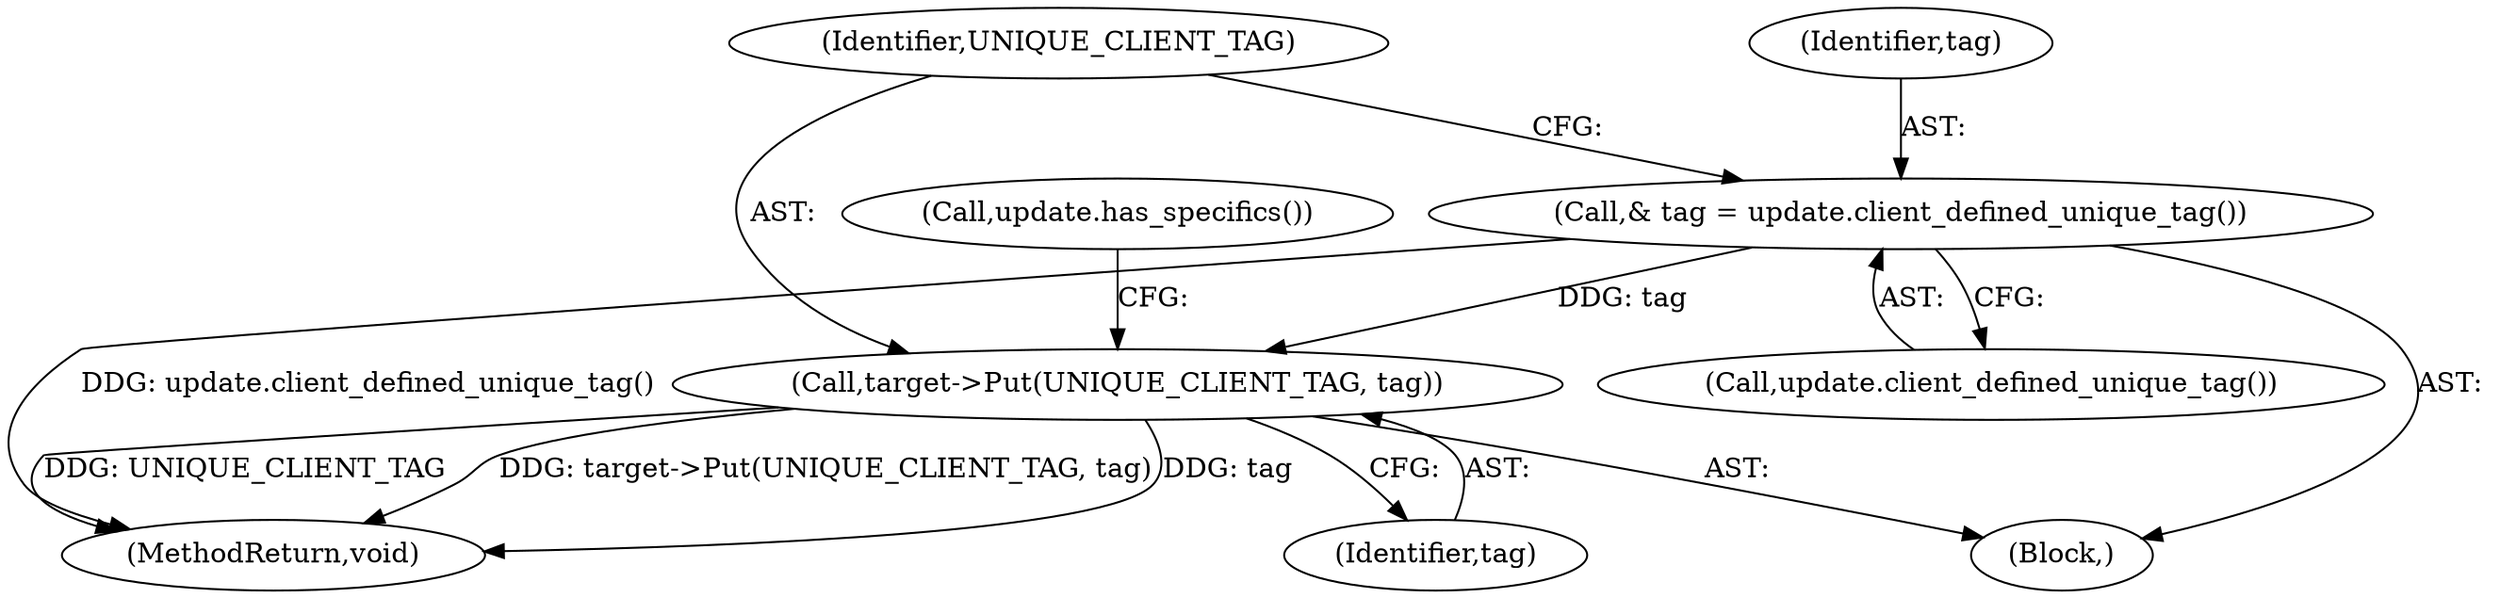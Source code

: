 digraph "0_Chrome_19190765882e272a6a2162c89acdb29110f7e3cf_6@API" {
"1000179" [label="(Call,& tag = update.client_defined_unique_tag())"];
"1000182" [label="(Call,target->Put(UNIQUE_CLIENT_TAG, tag))"];
"1000180" [label="(Identifier,tag)"];
"1000181" [label="(Call,update.client_defined_unique_tag())"];
"1000179" [label="(Call,& tag = update.client_defined_unique_tag())"];
"1000186" [label="(Call,update.has_specifics())"];
"1000177" [label="(Block,)"];
"1000227" [label="(MethodReturn,void)"];
"1000184" [label="(Identifier,tag)"];
"1000183" [label="(Identifier,UNIQUE_CLIENT_TAG)"];
"1000182" [label="(Call,target->Put(UNIQUE_CLIENT_TAG, tag))"];
"1000179" -> "1000177"  [label="AST: "];
"1000179" -> "1000181"  [label="CFG: "];
"1000180" -> "1000179"  [label="AST: "];
"1000181" -> "1000179"  [label="AST: "];
"1000183" -> "1000179"  [label="CFG: "];
"1000179" -> "1000227"  [label="DDG: update.client_defined_unique_tag()"];
"1000179" -> "1000182"  [label="DDG: tag"];
"1000182" -> "1000177"  [label="AST: "];
"1000182" -> "1000184"  [label="CFG: "];
"1000183" -> "1000182"  [label="AST: "];
"1000184" -> "1000182"  [label="AST: "];
"1000186" -> "1000182"  [label="CFG: "];
"1000182" -> "1000227"  [label="DDG: target->Put(UNIQUE_CLIENT_TAG, tag)"];
"1000182" -> "1000227"  [label="DDG: tag"];
"1000182" -> "1000227"  [label="DDG: UNIQUE_CLIENT_TAG"];
}
